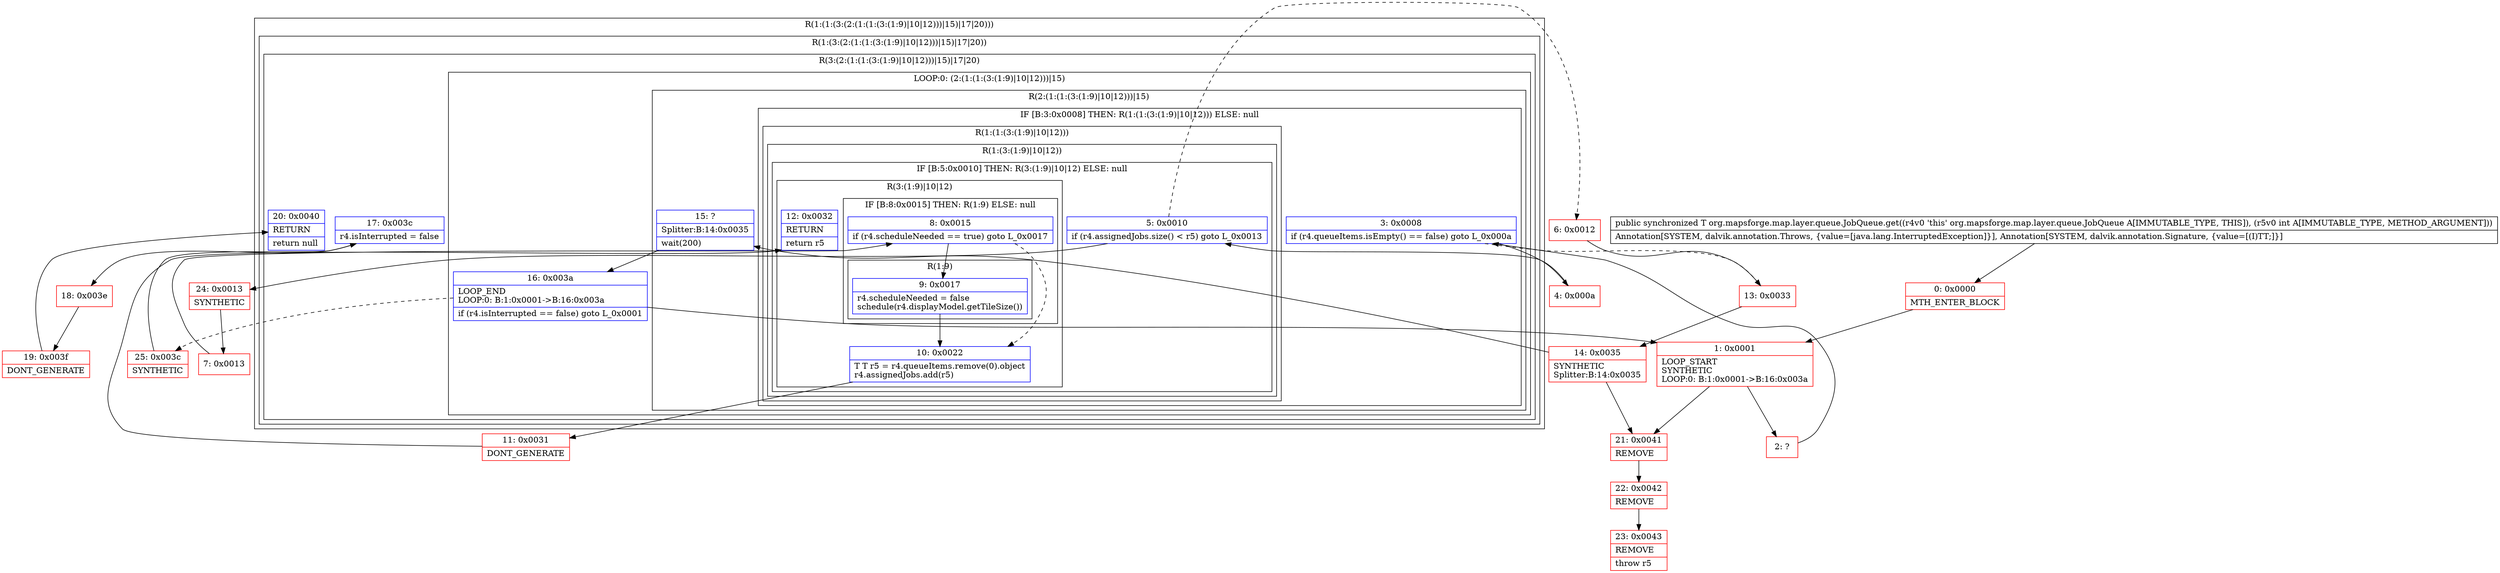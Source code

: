 digraph "CFG fororg.mapsforge.map.layer.queue.JobQueue.get(I)Lorg\/mapsforge\/map\/layer\/queue\/Job;" {
subgraph cluster_Region_2083657404 {
label = "R(1:(1:(3:(2:(1:(1:(3:(1:9)|10|12)))|15)|17|20)))";
node [shape=record,color=blue];
subgraph cluster_Region_561432557 {
label = "R(1:(3:(2:(1:(1:(3:(1:9)|10|12)))|15)|17|20))";
node [shape=record,color=blue];
subgraph cluster_Region_754872080 {
label = "R(3:(2:(1:(1:(3:(1:9)|10|12)))|15)|17|20)";
node [shape=record,color=blue];
subgraph cluster_LoopRegion_1541615169 {
label = "LOOP:0: (2:(1:(1:(3:(1:9)|10|12)))|15)";
node [shape=record,color=blue];
Node_16 [shape=record,label="{16\:\ 0x003a|LOOP_END\lLOOP:0: B:1:0x0001\-\>B:16:0x003a\l|if (r4.isInterrupted == false) goto L_0x0001\l}"];
subgraph cluster_Region_931677303 {
label = "R(2:(1:(1:(3:(1:9)|10|12)))|15)";
node [shape=record,color=blue];
subgraph cluster_IfRegion_550937796 {
label = "IF [B:3:0x0008] THEN: R(1:(1:(3:(1:9)|10|12))) ELSE: null";
node [shape=record,color=blue];
Node_3 [shape=record,label="{3\:\ 0x0008|if (r4.queueItems.isEmpty() == false) goto L_0x000a\l}"];
subgraph cluster_Region_2140129569 {
label = "R(1:(1:(3:(1:9)|10|12)))";
node [shape=record,color=blue];
subgraph cluster_Region_1037853111 {
label = "R(1:(3:(1:9)|10|12))";
node [shape=record,color=blue];
subgraph cluster_IfRegion_1208103303 {
label = "IF [B:5:0x0010] THEN: R(3:(1:9)|10|12) ELSE: null";
node [shape=record,color=blue];
Node_5 [shape=record,label="{5\:\ 0x0010|if (r4.assignedJobs.size() \< r5) goto L_0x0013\l}"];
subgraph cluster_Region_1867310605 {
label = "R(3:(1:9)|10|12)";
node [shape=record,color=blue];
subgraph cluster_IfRegion_1567050951 {
label = "IF [B:8:0x0015] THEN: R(1:9) ELSE: null";
node [shape=record,color=blue];
Node_8 [shape=record,label="{8\:\ 0x0015|if (r4.scheduleNeeded == true) goto L_0x0017\l}"];
subgraph cluster_Region_1545621643 {
label = "R(1:9)";
node [shape=record,color=blue];
Node_9 [shape=record,label="{9\:\ 0x0017|r4.scheduleNeeded = false\lschedule(r4.displayModel.getTileSize())\l}"];
}
}
Node_10 [shape=record,label="{10\:\ 0x0022|T T r5 = r4.queueItems.remove(0).object\lr4.assignedJobs.add(r5)\l}"];
Node_12 [shape=record,label="{12\:\ 0x0032|RETURN\l|return r5\l}"];
}
}
}
}
}
Node_15 [shape=record,label="{15\:\ ?|Splitter:B:14:0x0035\l|wait(200)\l}"];
}
}
Node_17 [shape=record,label="{17\:\ 0x003c|r4.isInterrupted = false\l}"];
Node_20 [shape=record,label="{20\:\ 0x0040|RETURN\l|return null\l}"];
}
}
}
Node_0 [shape=record,color=red,label="{0\:\ 0x0000|MTH_ENTER_BLOCK\l}"];
Node_1 [shape=record,color=red,label="{1\:\ 0x0001|LOOP_START\lSYNTHETIC\lLOOP:0: B:1:0x0001\-\>B:16:0x003a\l}"];
Node_2 [shape=record,color=red,label="{2\:\ ?}"];
Node_4 [shape=record,color=red,label="{4\:\ 0x000a}"];
Node_6 [shape=record,color=red,label="{6\:\ 0x0012}"];
Node_7 [shape=record,color=red,label="{7\:\ 0x0013}"];
Node_11 [shape=record,color=red,label="{11\:\ 0x0031|DONT_GENERATE\l}"];
Node_13 [shape=record,color=red,label="{13\:\ 0x0033}"];
Node_14 [shape=record,color=red,label="{14\:\ 0x0035|SYNTHETIC\lSplitter:B:14:0x0035\l}"];
Node_18 [shape=record,color=red,label="{18\:\ 0x003e}"];
Node_19 [shape=record,color=red,label="{19\:\ 0x003f|DONT_GENERATE\l}"];
Node_21 [shape=record,color=red,label="{21\:\ 0x0041|REMOVE\l}"];
Node_22 [shape=record,color=red,label="{22\:\ 0x0042|REMOVE\l}"];
Node_23 [shape=record,color=red,label="{23\:\ 0x0043|REMOVE\l|throw r5\l}"];
Node_24 [shape=record,color=red,label="{24\:\ 0x0013|SYNTHETIC\l}"];
Node_25 [shape=record,color=red,label="{25\:\ 0x003c|SYNTHETIC\l}"];
MethodNode[shape=record,label="{public synchronized T org.mapsforge.map.layer.queue.JobQueue.get((r4v0 'this' org.mapsforge.map.layer.queue.JobQueue A[IMMUTABLE_TYPE, THIS]), (r5v0 int A[IMMUTABLE_TYPE, METHOD_ARGUMENT]))  | Annotation[SYSTEM, dalvik.annotation.Throws, \{value=[java.lang.InterruptedException]\}], Annotation[SYSTEM, dalvik.annotation.Signature, \{value=[(I)TT;]\}]\l}"];
MethodNode -> Node_0;
Node_16 -> Node_1;
Node_16 -> Node_25[style=dashed];
Node_3 -> Node_4;
Node_3 -> Node_13[style=dashed];
Node_5 -> Node_6[style=dashed];
Node_5 -> Node_24;
Node_8 -> Node_9;
Node_8 -> Node_10[style=dashed];
Node_9 -> Node_10;
Node_10 -> Node_11;
Node_15 -> Node_16;
Node_17 -> Node_18;
Node_0 -> Node_1;
Node_1 -> Node_2;
Node_1 -> Node_21;
Node_2 -> Node_3;
Node_4 -> Node_5;
Node_6 -> Node_13;
Node_7 -> Node_8;
Node_11 -> Node_12;
Node_13 -> Node_14;
Node_14 -> Node_15;
Node_14 -> Node_21;
Node_18 -> Node_19;
Node_19 -> Node_20;
Node_21 -> Node_22;
Node_22 -> Node_23;
Node_24 -> Node_7;
Node_25 -> Node_17;
}

